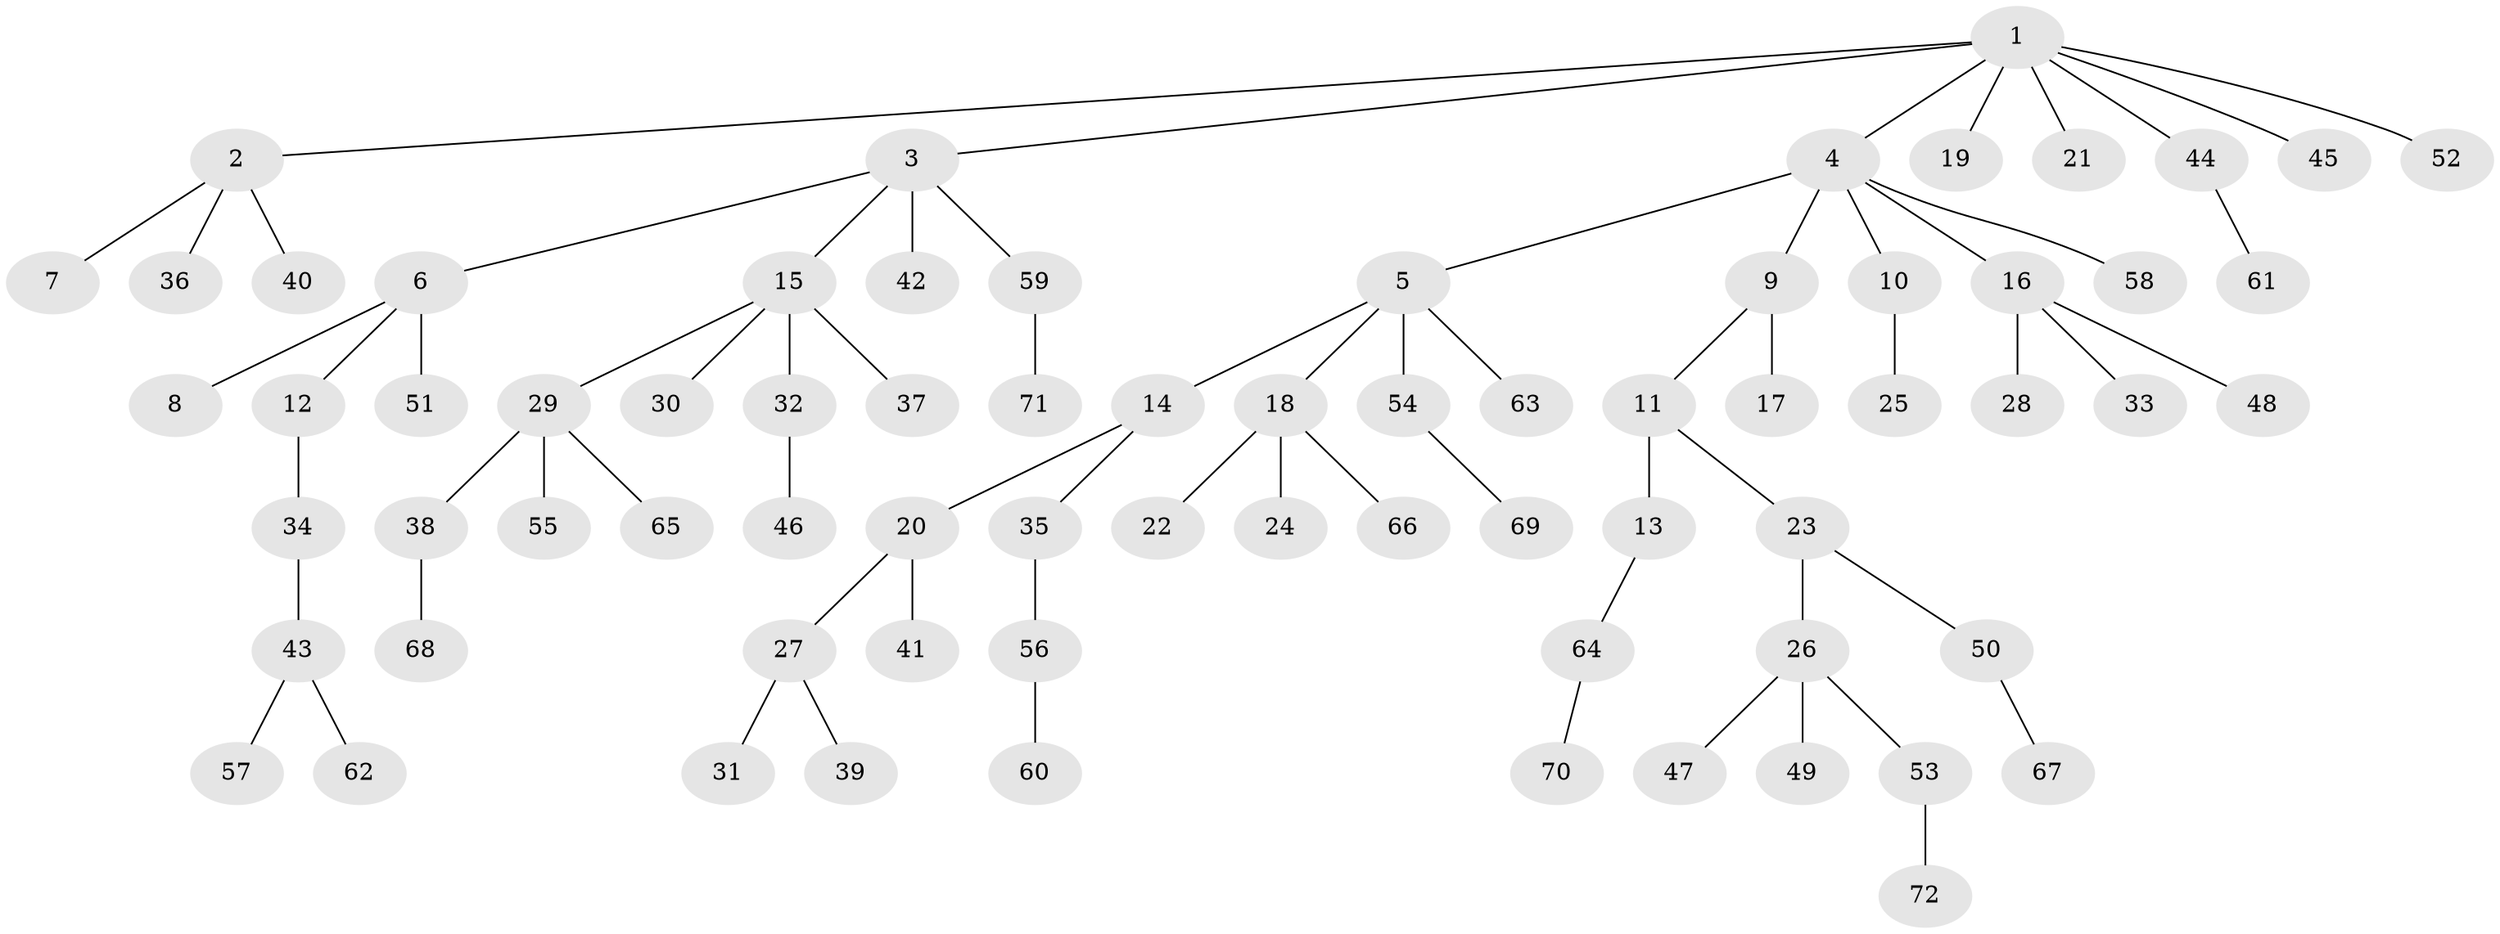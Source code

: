 // coarse degree distribution, {3: 0.20454545454545456, 2: 0.11363636363636363, 1: 0.5681818181818182, 4: 0.06818181818181818, 7: 0.022727272727272728, 5: 0.022727272727272728}
// Generated by graph-tools (version 1.1) at 2025/37/03/04/25 23:37:24]
// undirected, 72 vertices, 71 edges
graph export_dot {
  node [color=gray90,style=filled];
  1;
  2;
  3;
  4;
  5;
  6;
  7;
  8;
  9;
  10;
  11;
  12;
  13;
  14;
  15;
  16;
  17;
  18;
  19;
  20;
  21;
  22;
  23;
  24;
  25;
  26;
  27;
  28;
  29;
  30;
  31;
  32;
  33;
  34;
  35;
  36;
  37;
  38;
  39;
  40;
  41;
  42;
  43;
  44;
  45;
  46;
  47;
  48;
  49;
  50;
  51;
  52;
  53;
  54;
  55;
  56;
  57;
  58;
  59;
  60;
  61;
  62;
  63;
  64;
  65;
  66;
  67;
  68;
  69;
  70;
  71;
  72;
  1 -- 2;
  1 -- 3;
  1 -- 4;
  1 -- 19;
  1 -- 21;
  1 -- 44;
  1 -- 45;
  1 -- 52;
  2 -- 7;
  2 -- 36;
  2 -- 40;
  3 -- 6;
  3 -- 15;
  3 -- 42;
  3 -- 59;
  4 -- 5;
  4 -- 9;
  4 -- 10;
  4 -- 16;
  4 -- 58;
  5 -- 14;
  5 -- 18;
  5 -- 54;
  5 -- 63;
  6 -- 8;
  6 -- 12;
  6 -- 51;
  9 -- 11;
  9 -- 17;
  10 -- 25;
  11 -- 13;
  11 -- 23;
  12 -- 34;
  13 -- 64;
  14 -- 20;
  14 -- 35;
  15 -- 29;
  15 -- 30;
  15 -- 32;
  15 -- 37;
  16 -- 28;
  16 -- 33;
  16 -- 48;
  18 -- 22;
  18 -- 24;
  18 -- 66;
  20 -- 27;
  20 -- 41;
  23 -- 26;
  23 -- 50;
  26 -- 47;
  26 -- 49;
  26 -- 53;
  27 -- 31;
  27 -- 39;
  29 -- 38;
  29 -- 55;
  29 -- 65;
  32 -- 46;
  34 -- 43;
  35 -- 56;
  38 -- 68;
  43 -- 57;
  43 -- 62;
  44 -- 61;
  50 -- 67;
  53 -- 72;
  54 -- 69;
  56 -- 60;
  59 -- 71;
  64 -- 70;
}
